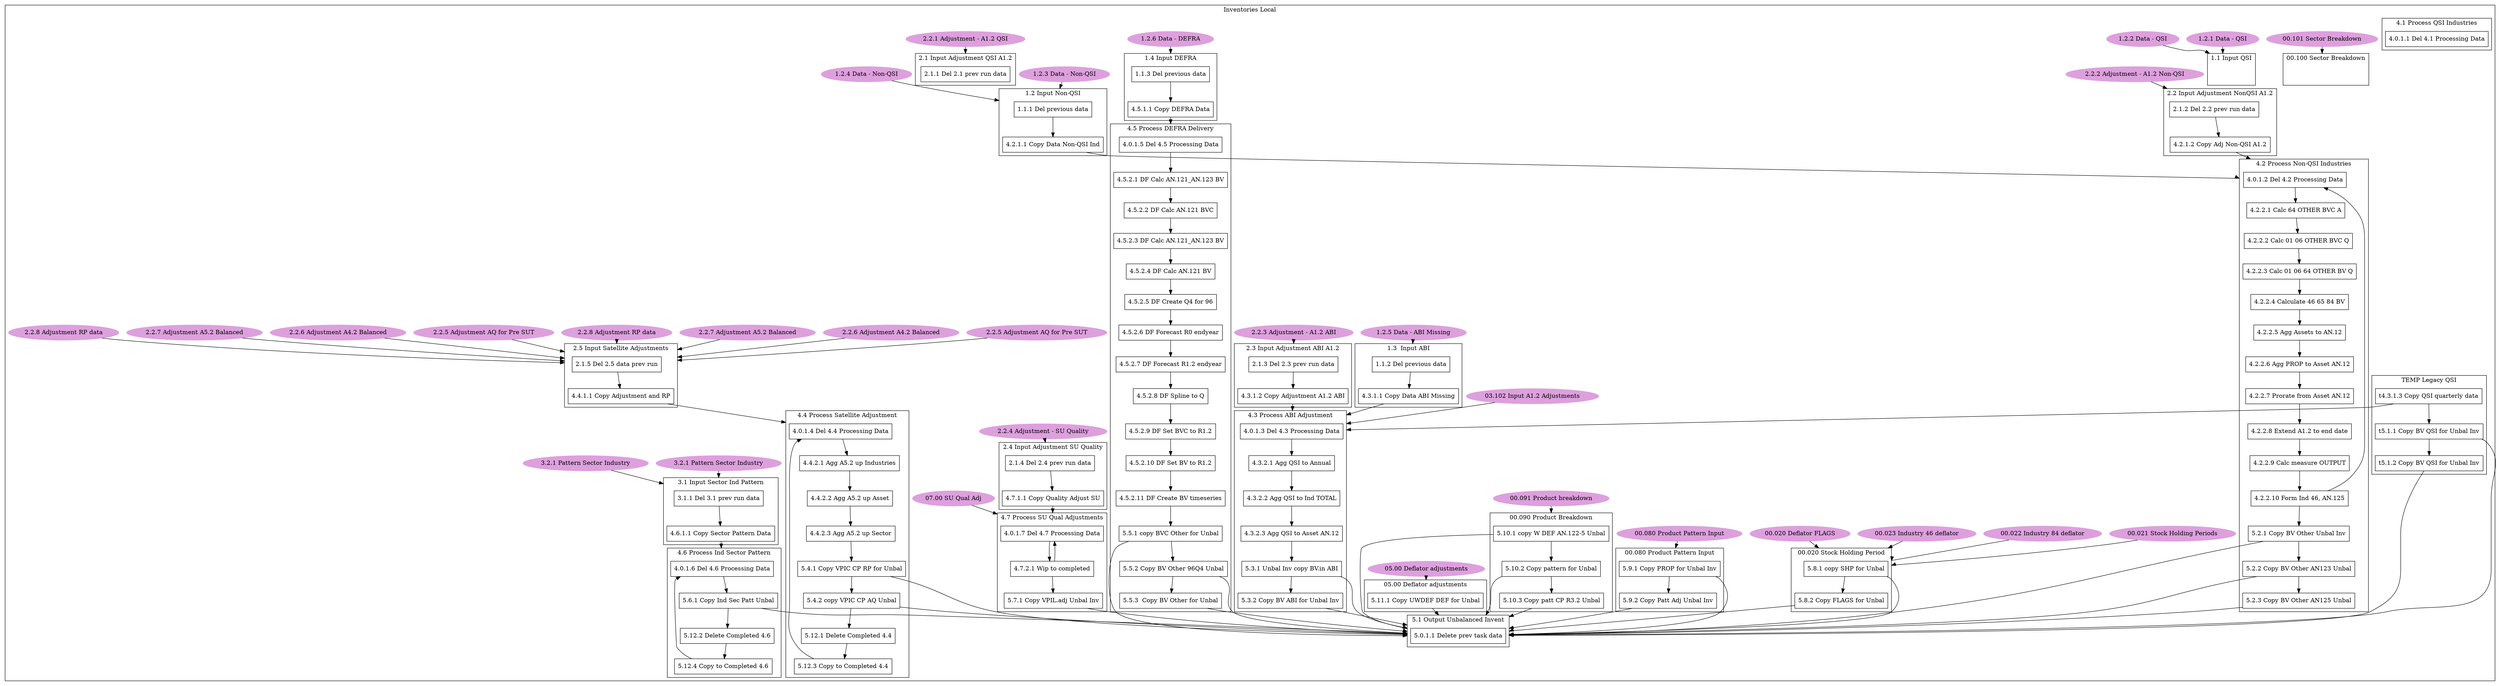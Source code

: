digraph G {
	compound=true
	subgraph cluster_08c5b690d5e2470992457b7e20542c42 {
		label="Inventories Local"
		subgraph cluster_4b03ce9d274d4041b4f2971be08df205 {
			label="00.020 Stock Holding Period"
			142 -> 143 [lhead="" ltail=""]
			142 [label="5.8.1 copy SHP for Unbal" shape=box]
			143 [label="5.8.2 Copy FLAGS for Unbal" shape=box]
		}
		subgraph cluster_809c7a017f714129b6357b44c1140605 {
			label="00.100 Sector Breakdown"
			cluster_809c7a017f714129b6357b44c1140605_ph [label="" style=invis]
		}
		subgraph cluster_ce19a7a0332142c6b287fcaeb2064569 {
			label="3.1 Input Sector Ind Pattern"
			45 -> 104 [lhead="" ltail=""]
			45 [label="3.1.1 Del 3.1 prev run data" shape=box]
			104 [label="4.6.1.1 Copy Sector Pattern Data" shape=box]
		}
		subgraph cluster_5fdb87509bc64c7daa6633ddb4ac3ab3 {
			label="2.5 Input Satellite Adjustments"
			35 -> 82 [lhead="" ltail=""]
			35 [label="2.1.5 Del 2.5 data prev run" shape=box]
			82 [label="4.4.1.1 Copy Adjustment and RP" shape=box]
		}
		subgraph cluster_f2ccac45ef524a418562973c77f702da {
			label="00.080 Product Pattern Input"
			145 -> 146 [lhead="" ltail=""]
			145 [label="5.9.1 Copy PROP for Unbal Inv" shape=box]
			146 [label="5.9.2 Copy Patt Adj Unbal Inv" shape=box]
		}
		subgraph cluster_2ae907d4439748558004086f69c7a897 {
			label="00.090 Product Breakdown"
			148 -> 149 [lhead="" ltail=""]
			149 -> 150 [lhead="" ltail=""]
			148 [label="5.10.1 copy W DEF AN.122-5 Unbal" shape=box]
			149 [label="5.10.2 Copy pattern for Unbal" shape=box]
			150 [label="5.10.3 Copy patt CP R3.2 Unbal" shape=box]
		}
		subgraph cluster_b400d099924f4781bb5c941cad15acbe {
			label="4.3 Process ABI Adjustment"
			51 -> 77 [lhead="" ltail=""]
			77 -> 78 [lhead="" ltail=""]
			78 -> 79 [lhead="" ltail=""]
			79 -> 128 [lhead="" ltail=""]
			128 -> 129 [lhead="" ltail=""]
			51 [label="4.0.1.3 Del 4.3 Processing Data" shape=box]
			77 [label="4.3.2.1 Agg QSI to Annual" shape=box]
			78 [label="4.3.2.2 Agg QSI to Ind TOTAL" shape=box]
			79 [label="4.3.2.3 Agg QSI to Asset AN.12" shape=box]
			128 [label="5.3.1 Unbal Inv copy BV.in ABI" shape=box]
			129 [label="5.3.2 Copy BV ABI for Unbal Inv" shape=box]
		}
		subgraph cluster_caa31e854d4e472ea503cbff20c682e6 {
			label="05.00 Deflator adjustments"
			152 [label="5.11.1 Copy UWDEF DEF for Unbal" shape=box]
		}
		subgraph cluster_045a0dc9e7e74ec6802caa6e8d8b466b {
			label="4.7 Process SU Qual Adjustments"
			55 -> 109 [lhead="" ltail=""]
			109 -> 140 [lhead="" ltail=""]
			55 [label="4.0.1.7 Del 4.7 Processing Data" shape=box]
			109 [label="4.7.2.1 Wip to completed" shape=box]
			140 [label="5.7.1 Copy VPIL.adj Unbal Inv" shape=box]
		}
		subgraph cluster_1a41669f48ca4e33bac144dc0a22b2bf {
			label="1.2 Input Non-QSI"
			20 -> 58 [lhead="" ltail=""]
			20 [label="1.1.1 Del previous data" shape=box]
			58 [label="4.2.1.1 Copy Data Non-QSI Ind" shape=box]
		}
		subgraph cluster_88263e7108ed4f1eadf30d70136aa46e {
			label="1.3  Input ABI"
			21 -> 73 [lhead="" ltail=""]
			21 [label="1.1.2 Del previous data" shape=box]
			73 [label="4.3.1.1 Copy Data ABI Missing" shape=box]
		}
		subgraph cluster_99769fee12624769b4d679c2735f0b6f {
			label="1.4 Input DEFRA"
			22 -> 89 [lhead="" ltail=""]
			22 [label="1.1.3 Del previous data" shape=box]
			89 [label="4.5.1.1 Copy DEFRA Data" shape=box]
		}
		subgraph cluster_3f9be9a45bac46478a4b88d80876ac52 {
			label="1.1 Input QSI"
			cluster_3f9be9a45bac46478a4b88d80876ac52_ph [label="" style=invis]
		}
		subgraph cluster_06cc87582b1444d49c53acd5cdd08f10 {
			label="2.1 Input Adjustment QSI A1.2"
			31 [label="2.1.1 Del 2.1 prev run data" shape=box]
		}
		subgraph cluster_5ee687216cc04d5cb2d585a421abddf8 {
			label="2.2 Input Adjustment NonQSI A1.2"
			32 -> 59 [lhead="" ltail=""]
			32 [label="2.1.2 Del 2.2 prev run data" shape=box]
			59 [label="4.2.1.2 Copy Adj Non-QSI A1.2" shape=box]
		}
		subgraph cluster_8621785a83124026859010527ddc4360 {
			label="2.3 Input Adjustment ABI A1.2"
			33 -> 74 [lhead="" ltail=""]
			33 [label="2.1.3 Del 2.3 prev run data" shape=box]
			74 [label="4.3.1.2 Copy Adjustment A1.2 ABI" shape=box]
		}
		subgraph cluster_ed19cf5199ba4089b41fa5f8788b153d {
			label="2.4 Input Adjustment SU Quality"
			34 -> 107 [lhead="" ltail=""]
			34 [label="2.1.4 Del 2.4 prev run data" shape=box]
			107 [label="4.7.1.1 Copy Quality Adjust SU" shape=box]
		}
		subgraph cluster_275dd1e1cd194a29b5f059370e22aa0d {
			label="4.1 Process QSI Industries"
			49 [label="4.0.1.1 Del 4.1 Processing Data" shape=box]
		}
		subgraph cluster_fb4816f726c34775982a97177d9eb817 {
			label="4.2 Process Non-QSI Industries"
			50 -> 61 [lhead="" ltail=""]
			61 -> 62 [lhead="" ltail=""]
			62 -> 63 [lhead="" ltail=""]
			63 -> 64 [lhead="" ltail=""]
			64 -> 65 [lhead="" ltail=""]
			65 -> 66 [lhead="" ltail=""]
			66 -> 67 [lhead="" ltail=""]
			67 -> 68 [lhead="" ltail=""]
			68 -> 69 [lhead="" ltail=""]
			69 -> 70 [lhead="" ltail=""]
			70 -> 124 [lhead="" ltail=""]
			124 -> 125 [lhead="" ltail=""]
			125 -> 126 [lhead="" ltail=""]
			50 [label="4.0.1.2 Del 4.2 Processing Data" shape=box]
			61 [label="4.2.2.1 Calc 64 OTHER BVC A" shape=box]
			62 [label="4.2.2.2 Calc 01 06 OTHER BVC Q" shape=box]
			63 [label="4.2.2.3 Calc 01 06 64 OTHER BV Q" shape=box]
			64 [label="4.2.2.4 Calculate 46 65 84 BV" shape=box]
			65 [label="4.2.2.5 Agg Assets to AN.12" shape=box]
			66 [label="4.2.2.6 Agg PROP to Asset AN.12" shape=box]
			67 [label="4.2.2.7 Prorate from Asset AN.12" shape=box]
			68 [label="4.2.2.8 Extend A1.2 to end date" shape=box]
			69 [label="4.2.2.9 Calc measure OUTPUT" shape=box]
			70 [label="4.2.2.10 Form Ind 46, AN.125" shape=box]
			124 [label="5.2.1 Copy BV Other Unbal Inv" shape=box]
			125 [label="5.2.2 Copy BV Other AN123 Unbal" shape=box]
			126 [label="5.2.3 Copy BV Other AN125 Unbal" shape=box]
		}
		subgraph cluster_3435e1602c8a4e379c56beda864d85d5 {
			label="4.4 Process Satellite Adjustment"
			52 -> 84 [lhead="" ltail=""]
			84 -> 85 [lhead="" ltail=""]
			85 -> 86 [lhead="" ltail=""]
			86 -> 131 [lhead="" ltail=""]
			131 -> 132 [lhead="" ltail=""]
			132 -> 154 [lhead="" ltail=""]
			154 -> 156 [lhead="" ltail=""]
			52 [label="4.0.1.4 Del 4.4 Processing Data" shape=box]
			84 [label="4.4.2.1 Agg A5.2 up Industries" shape=box]
			85 [label="4.4.2.2 Agg A5.2 up Asset" shape=box]
			86 [label="4.4.2.3 Agg A5.2 up Sector" shape=box]
			131 [label="5.4.1 Copy VPIC CP RP for Unbal" shape=box]
			132 [label="5.4.2 copy VPIC CP AQ Unbal" shape=box]
			154 [label="5.12.1 Delete Completed 4.4" shape=box]
			156 [label="5.12.3 Copy to Completed 4.4" shape=box]
		}
		subgraph cluster_6ee7a04d285f4bc2b5ad10f8eb12dfa3 {
			label="4.5 Process DEFRA Delivery"
			53 -> 91 [lhead="" ltail=""]
			91 -> 92 [lhead="" ltail=""]
			92 -> 93 [lhead="" ltail=""]
			93 -> 94 [lhead="" ltail=""]
			94 -> 95 [lhead="" ltail=""]
			95 -> 96 [lhead="" ltail=""]
			96 -> 97 [lhead="" ltail=""]
			97 -> 98 [lhead="" ltail=""]
			98 -> 99 [lhead="" ltail=""]
			99 -> 100 [lhead="" ltail=""]
			100 -> 101 [lhead="" ltail=""]
			101 -> 134 [lhead="" ltail=""]
			134 -> 135 [lhead="" ltail=""]
			135 -> 136 [lhead="" ltail=""]
			53 [label="4.0.1.5 Del 4.5 Processing Data" shape=box]
			91 [label="4.5.2.1 DF Calc AN.121_AN.123 BV" shape=box]
			92 [label="4.5.2.2 DF Calc AN.121 BVC" shape=box]
			93 [label="4.5.2.3 DF Calc AN.121_AN.123 BV" shape=box]
			94 [label="4.5.2.4 DF Calc AN.121 BV" shape=box]
			95 [label="4.5.2.5 DF Create Q4 for 96" shape=box]
			96 [label="4.5.2.6 DF Forecast R0 endyear" shape=box]
			97 [label="4.5.2.7 DF Forecast R1.2 endyear" shape=box]
			98 [label="4.5.2.8 DF Spline to Q" shape=box]
			99 [label="4.5.2.9 DF Set BVC to R1.2" shape=box]
			100 [label="4.5.2.10 DF Set BV to R1.2" shape=box]
			101 [label="4.5.2.11 DF Create BV timeseries" shape=box]
			134 [label="5.5.1 copy BVC Other for Unbal" shape=box]
			135 [label="5.5.2 Copy BV Other 96Q4 Unbal" shape=box]
			136 [label="5.5.3  Copy BV Other for Unbal" shape=box]
		}
		subgraph cluster_3df0c4eb533b4654824b9ab55d3e7282 {
			label="4.6 Process Ind Sector Pattern"
			54 -> 138 [lhead="" ltail=""]
			138 -> 155 [lhead="" ltail=""]
			155 -> 157 [lhead="" ltail=""]
			54 [label="4.0.1.6 Del 4.6 Processing Data" shape=box]
			138 [label="5.6.1 Copy Ind Sec Patt Unbal" shape=box]
			155 [label="5.12.2 Delete Completed 4.6" shape=box]
			157 [label="5.12.4 Copy to Completed 4.6" shape=box]
		}
		subgraph cluster_6dc8e2960f104a929335ea1612a36d80 {
			label="TEMP Legacy QSI"
			75 -> 121 [lhead="" ltail=""]
			121 -> 122 [lhead="" ltail=""]
			75 [label="t4.3.1.3 Copy QSI quarterly data" shape=box]
			121 [label="t5.1.1 Copy BV QSI for Unbal Inv" shape=box]
			122 [label="t5.1.2 Copy BV QSI for Unbal Inv" shape=box]
		}
		subgraph cluster_4720740447214862ad55814fc5766318 {
			label="5.1 Output Unbalanced Invent"
			119 [label="5.0.1.1 Delete prev task data" shape=box]
		}
		2 [label="00.021 Stock Holding Periods" color=plum style=filled]
		3 [label="00.022 Industry 84 deflator" color=plum style=filled]
		4 [label="00.023 Industry 46 deflator" color=plum style=filled]
		5 [label="00.101 Sector Breakdown" color=plum style=filled]
		6 [label="3.2.1 Pattern Sector Industry" color=plum style=filled]
		7 [label="2.2.5 Adjustment AQ for Pre SUT" color=plum style=filled]
		8 [label="2.2.6 Adjustment A4.2 Balanced" color=plum style=filled]
		9 [label="00.080 Product Pattern Input" color=plum style=filled]
		10 [label="00.091 Product breakdown" color=plum style=filled]
		11 [label="03.102 Input A1.2 Adjustments" color=plum style=filled]
		12 [label="2.2.7 Adjustment A5.2 Balanced" color=plum style=filled]
		13 [label="2.2.8 Adjustment RP data" color=plum style=filled]
		14 [label="05.00 Deflator adjustments" color=plum style=filled]
		15 [label="07.00 SU Qual Adj" color=plum style=filled]
		17 [label="00.020 Deflator FLAGS" color=plum style=filled]
		24 [label="1.2.1 Data - QSI" color=plum style=filled]
		25 [label="1.2.2 Data - QSI" color=plum style=filled]
		26 [label="1.2.3 Data - Non-QSI" color=plum style=filled]
		27 [label="1.2.4 Data - Non-QSI" color=plum style=filled]
		28 [label="1.2.5 Data - ABI Missing" color=plum style=filled]
		29 [label="1.2.6 Data - DEFRA" color=plum style=filled]
		36 [label="2.2.1 Adjustment - A1.2 QSI" color=plum style=filled]
		37 [label="2.2.2 Adjustment - A1.2 Non-QSI" color=plum style=filled]
		38 [label="2.2.3 Adjustment - A1.2 ABI" color=plum style=filled]
		39 [label="2.2.4 Adjustment - SU Quality" color=plum style=filled]
		40 [label="2.2.5 Adjustment AQ for Pre SUT" color=plum style=filled]
		41 [label="2.2.6 Adjustment A4.2 Balanced" color=plum style=filled]
		42 [label="2.2.7 Adjustment A5.2 Balanced" color=plum style=filled]
		43 [label="2.2.8 Adjustment RP data" color=plum style=filled]
		46 [label="3.2.1 Pattern Sector Industry" color=plum style=filled]
		2 -> 142 [lhead=cluster_4b03ce9d274d4041b4f2971be08df205 ltail=""]
		3 -> 142 [lhead=cluster_4b03ce9d274d4041b4f2971be08df205 ltail=""]
		4 -> 142 [lhead=cluster_4b03ce9d274d4041b4f2971be08df205 ltail=""]
		5 -> cluster_809c7a017f714129b6357b44c1140605_ph [lhead=cluster_809c7a017f714129b6357b44c1140605 ltail=""]
		6 -> 45 [lhead=cluster_ce19a7a0332142c6b287fcaeb2064569 ltail=""]
		7 -> 35 [lhead=cluster_5fdb87509bc64c7daa6633ddb4ac3ab3 ltail=""]
		8 -> 35 [lhead=cluster_5fdb87509bc64c7daa6633ddb4ac3ab3 ltail=""]
		9 -> 145 [lhead=cluster_f2ccac45ef524a418562973c77f702da ltail=""]
		10 -> 148 [lhead=cluster_2ae907d4439748558004086f69c7a897 ltail=""]
		11 -> 51 [lhead=cluster_b400d099924f4781bb5c941cad15acbe ltail=""]
		12 -> 35 [lhead=cluster_5fdb87509bc64c7daa6633ddb4ac3ab3 ltail=""]
		13 -> 35 [lhead=cluster_5fdb87509bc64c7daa6633ddb4ac3ab3 ltail=""]
		14 -> 152 [lhead=cluster_caa31e854d4e472ea503cbff20c682e6 ltail=""]
		15 -> 55 [lhead=cluster_045a0dc9e7e74ec6802caa6e8d8b466b ltail=""]
		17 -> 142 [lhead=cluster_4b03ce9d274d4041b4f2971be08df205 ltail=""]
		24 -> cluster_3f9be9a45bac46478a4b88d80876ac52_ph [lhead=cluster_3f9be9a45bac46478a4b88d80876ac52 ltail=""]
		25 -> cluster_3f9be9a45bac46478a4b88d80876ac52_ph [lhead=cluster_3f9be9a45bac46478a4b88d80876ac52 ltail=""]
		26 -> 20 [lhead=cluster_1a41669f48ca4e33bac144dc0a22b2bf ltail=""]
		27 -> 20 [lhead=cluster_1a41669f48ca4e33bac144dc0a22b2bf ltail=""]
		28 -> 21 [lhead=cluster_88263e7108ed4f1eadf30d70136aa46e ltail=""]
		29 -> 22 [lhead=cluster_99769fee12624769b4d679c2735f0b6f ltail=""]
		36 -> 31 [lhead=cluster_06cc87582b1444d49c53acd5cdd08f10 ltail=""]
		37 -> 32 [lhead=cluster_5ee687216cc04d5cb2d585a421abddf8 ltail=""]
		38 -> 33 [lhead=cluster_8621785a83124026859010527ddc4360 ltail=""]
		39 -> 34 [lhead=cluster_ed19cf5199ba4089b41fa5f8788b153d ltail=""]
		40 -> 35 [lhead=cluster_5fdb87509bc64c7daa6633ddb4ac3ab3 ltail=""]
		41 -> 35 [lhead=cluster_5fdb87509bc64c7daa6633ddb4ac3ab3 ltail=""]
		42 -> 35 [lhead=cluster_5fdb87509bc64c7daa6633ddb4ac3ab3 ltail=""]
		43 -> 35 [lhead=cluster_5fdb87509bc64c7daa6633ddb4ac3ab3 ltail=""]
		46 -> 45 [lhead=cluster_ce19a7a0332142c6b287fcaeb2064569 ltail=""]
		142 -> 119 [lhead=cluster_4720740447214862ad55814fc5766318 ltail=""]
		143 -> 119 [lhead=cluster_4720740447214862ad55814fc5766318 ltail=""]
		104 -> 54 [lhead=cluster_3df0c4eb533b4654824b9ab55d3e7282 ltail=""]
		82 -> 52 [lhead=cluster_3435e1602c8a4e379c56beda864d85d5 ltail=""]
		145 -> 119 [lhead=cluster_4720740447214862ad55814fc5766318 ltail=""]
		146 -> 119 [lhead=cluster_4720740447214862ad55814fc5766318 ltail=""]
		148 -> 119 [lhead=cluster_4720740447214862ad55814fc5766318 ltail=""]
		149 -> 119 [lhead=cluster_4720740447214862ad55814fc5766318 ltail=""]
		150 -> 119 [lhead=cluster_4720740447214862ad55814fc5766318 ltail=""]
		128 -> 119 [lhead=cluster_4720740447214862ad55814fc5766318 ltail=""]
		129 -> 119 [lhead=cluster_4720740447214862ad55814fc5766318 ltail=""]
		152 -> 119 [lhead=cluster_4720740447214862ad55814fc5766318 ltail=""]
		109 -> 55 [lhead=cluster_045a0dc9e7e74ec6802caa6e8d8b466b ltail=""]
		140 -> 119 [lhead=cluster_4720740447214862ad55814fc5766318 ltail=""]
		58 -> 50 [lhead=cluster_fb4816f726c34775982a97177d9eb817 ltail=""]
		73 -> 51 [lhead=cluster_b400d099924f4781bb5c941cad15acbe ltail=""]
		89 -> 53 [lhead=cluster_6ee7a04d285f4bc2b5ad10f8eb12dfa3 ltail=""]
		59 -> 50 [lhead=cluster_fb4816f726c34775982a97177d9eb817 ltail=""]
		74 -> 51 [lhead=cluster_b400d099924f4781bb5c941cad15acbe ltail=""]
		107 -> 55 [lhead=cluster_045a0dc9e7e74ec6802caa6e8d8b466b ltail=""]
		70 -> 50 [lhead=cluster_fb4816f726c34775982a97177d9eb817 ltail=""]
		124 -> 119 [lhead=cluster_4720740447214862ad55814fc5766318 ltail=""]
		125 -> 119 [lhead=cluster_4720740447214862ad55814fc5766318 ltail=""]
		126 -> 119 [lhead=cluster_4720740447214862ad55814fc5766318 ltail=""]
		131 -> 119 [lhead=cluster_4720740447214862ad55814fc5766318 ltail=""]
		132 -> 119 [lhead=cluster_4720740447214862ad55814fc5766318 ltail=""]
		156 -> 52 [lhead=cluster_3435e1602c8a4e379c56beda864d85d5 ltail=""]
		134 -> 119 [lhead=cluster_4720740447214862ad55814fc5766318 ltail=""]
		135 -> 119 [lhead=cluster_4720740447214862ad55814fc5766318 ltail=""]
		136 -> 119 [lhead=cluster_4720740447214862ad55814fc5766318 ltail=""]
		138 -> 119 [lhead=cluster_4720740447214862ad55814fc5766318 ltail=""]
		157 -> 54 [lhead=cluster_3df0c4eb533b4654824b9ab55d3e7282 ltail=""]
		75 -> 51 [lhead=cluster_b400d099924f4781bb5c941cad15acbe ltail=""]
		121 -> 119 [lhead=cluster_4720740447214862ad55814fc5766318 ltail=""]
		122 -> 119 [lhead=cluster_4720740447214862ad55814fc5766318 ltail=""]
	}
}

